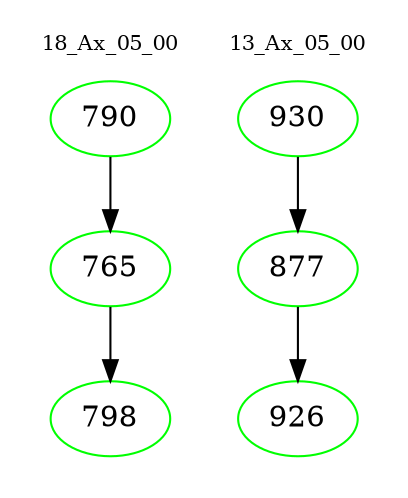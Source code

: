 digraph{
subgraph cluster_0 {
color = white
label = "18_Ax_05_00";
fontsize=10;
T0_790 [label="790", color="green"]
T0_790 -> T0_765 [color="black"]
T0_765 [label="765", color="green"]
T0_765 -> T0_798 [color="black"]
T0_798 [label="798", color="green"]
}
subgraph cluster_1 {
color = white
label = "13_Ax_05_00";
fontsize=10;
T1_930 [label="930", color="green"]
T1_930 -> T1_877 [color="black"]
T1_877 [label="877", color="green"]
T1_877 -> T1_926 [color="black"]
T1_926 [label="926", color="green"]
}
}
